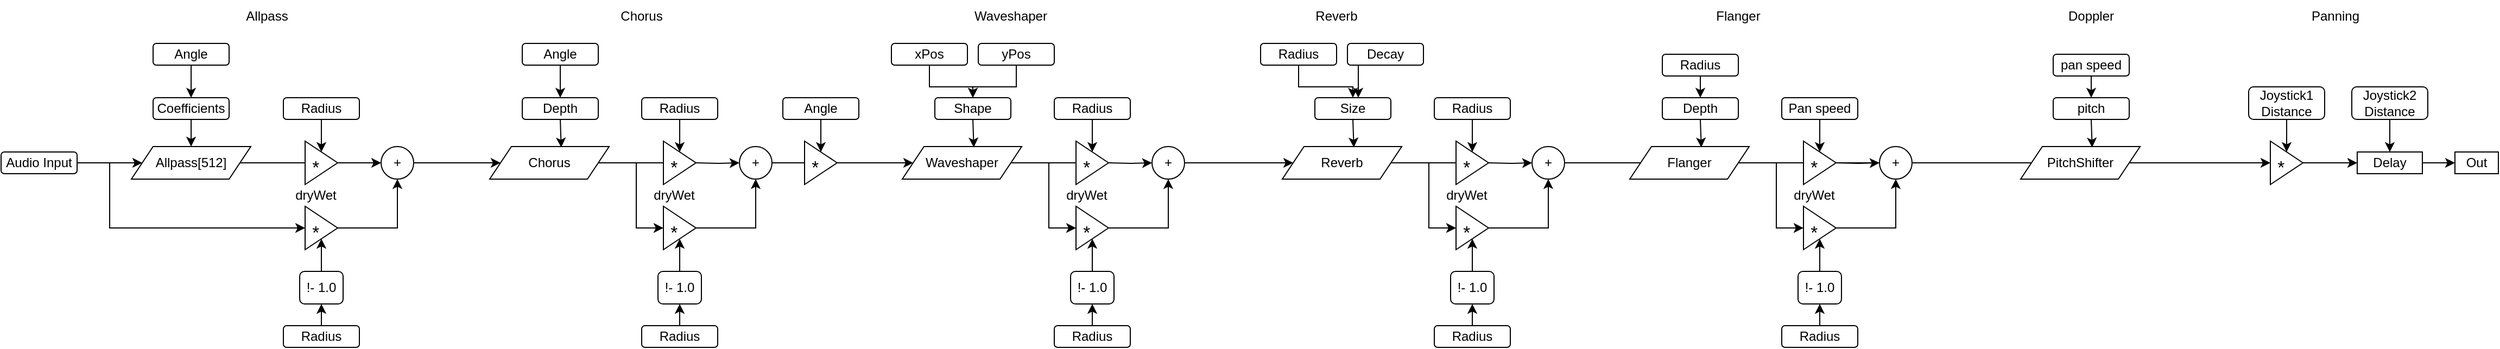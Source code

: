 <mxfile version="21.0.2" type="device"><diagram name="Pagina-1" id="YoesOZrTGqVyh9ye20IZ"><mxGraphModel dx="1750" dy="818" grid="1" gridSize="10" guides="1" tooltips="1" connect="1" arrows="1" fold="1" page="1" pageScale="1" pageWidth="2500" pageHeight="400" math="0" shadow="0"><root><mxCell id="0"/><mxCell id="1" parent="0"/><mxCell id="9KAMdXOg85F3PCjol3W9-1" value="Out" style="rounded=0;whiteSpace=wrap;html=1;" parent="1" vertex="1"><mxGeometry x="2340" y="170" width="40" height="20" as="geometry"/></mxCell><mxCell id="9KAMdXOg85F3PCjol3W9-9" style="edgeStyle=orthogonalEdgeStyle;rounded=0;orthogonalLoop=1;jettySize=auto;html=1;exitX=1;exitY=0.5;exitDx=0;exitDy=0;entryX=0;entryY=0.5;entryDx=0;entryDy=0;" parent="1" source="9KAMdXOg85F3PCjol3W9-5" target="9KAMdXOg85F3PCjol3W9-8" edge="1"><mxGeometry relative="1" as="geometry"/></mxCell><mxCell id="9KAMdXOg85F3PCjol3W9-21" style="edgeStyle=orthogonalEdgeStyle;rounded=0;orthogonalLoop=1;jettySize=auto;html=1;exitX=1;exitY=0.5;exitDx=0;exitDy=0;entryX=0;entryY=0.5;entryDx=0;entryDy=0;" parent="1" source="9KAMdXOg85F3PCjol3W9-5" target="9KAMdXOg85F3PCjol3W9-15" edge="1"><mxGeometry relative="1" as="geometry"><Array as="points"><mxPoint x="180" y="180"/><mxPoint x="180" y="240"/></Array></mxGeometry></mxCell><mxCell id="9KAMdXOg85F3PCjol3W9-5" value="Audio Input" style="rounded=1;whiteSpace=wrap;html=1;" parent="1" vertex="1"><mxGeometry x="80" y="170" width="70" height="20" as="geometry"/></mxCell><mxCell id="9KAMdXOg85F3PCjol3W9-32" style="edgeStyle=orthogonalEdgeStyle;rounded=0;orthogonalLoop=1;jettySize=auto;html=1;exitX=0.5;exitY=1;exitDx=0;exitDy=0;entryX=0.5;entryY=0;entryDx=0;entryDy=0;" parent="1" source="9KAMdXOg85F3PCjol3W9-6" target="9KAMdXOg85F3PCjol3W9-31" edge="1"><mxGeometry relative="1" as="geometry"/></mxCell><mxCell id="9KAMdXOg85F3PCjol3W9-6" value="Angle" style="rounded=1;whiteSpace=wrap;html=1;" parent="1" vertex="1"><mxGeometry x="220" y="70" width="70" height="20" as="geometry"/></mxCell><mxCell id="9KAMdXOg85F3PCjol3W9-30" style="edgeStyle=orthogonalEdgeStyle;rounded=0;orthogonalLoop=1;jettySize=auto;html=1;exitX=0.5;exitY=1;exitDx=0;exitDy=0;entryX=0.5;entryY=0;entryDx=0;entryDy=0;" parent="1" source="9KAMdXOg85F3PCjol3W9-7" target="9KAMdXOg85F3PCjol3W9-19" edge="1"><mxGeometry relative="1" as="geometry"/></mxCell><mxCell id="9KAMdXOg85F3PCjol3W9-7" value="Radius" style="rounded=1;whiteSpace=wrap;html=1;" parent="1" vertex="1"><mxGeometry x="340" y="120" width="70" height="20" as="geometry"/></mxCell><mxCell id="9KAMdXOg85F3PCjol3W9-12" style="edgeStyle=orthogonalEdgeStyle;rounded=0;orthogonalLoop=1;jettySize=auto;html=1;exitX=1;exitY=0.5;exitDx=0;exitDy=0;entryX=0;entryY=0.5;entryDx=0;entryDy=0;startArrow=none;" parent="1" source="9KAMdXOg85F3PCjol3W9-19" target="9KAMdXOg85F3PCjol3W9-10" edge="1"><mxGeometry relative="1" as="geometry"/></mxCell><mxCell id="9KAMdXOg85F3PCjol3W9-8" value="Allpass[512]" style="shape=parallelogram;perimeter=parallelogramPerimeter;whiteSpace=wrap;html=1;fixedSize=1;" parent="1" vertex="1"><mxGeometry x="200" y="165" width="110" height="30" as="geometry"/></mxCell><mxCell id="9KAMdXOg85F3PCjol3W9-57" style="edgeStyle=orthogonalEdgeStyle;rounded=0;orthogonalLoop=1;jettySize=auto;html=1;exitX=1;exitY=0.5;exitDx=0;exitDy=0;entryX=0;entryY=0.5;entryDx=0;entryDy=0;" parent="1" source="9KAMdXOg85F3PCjol3W9-10" target="9KAMdXOg85F3PCjol3W9-50" edge="1"><mxGeometry relative="1" as="geometry"/></mxCell><mxCell id="9KAMdXOg85F3PCjol3W9-10" value="+" style="ellipse;whiteSpace=wrap;html=1;aspect=fixed;" parent="1" vertex="1"><mxGeometry x="430" y="165" width="30" height="30" as="geometry"/></mxCell><mxCell id="9KAMdXOg85F3PCjol3W9-29" style="edgeStyle=orthogonalEdgeStyle;rounded=0;orthogonalLoop=1;jettySize=auto;html=1;exitX=0.5;exitY=0;exitDx=0;exitDy=0;entryX=0.5;entryY=1;entryDx=0;entryDy=0;" parent="1" source="9KAMdXOg85F3PCjol3W9-16" target="9KAMdXOg85F3PCjol3W9-15" edge="1"><mxGeometry relative="1" as="geometry"/></mxCell><mxCell id="9KAMdXOg85F3PCjol3W9-16" value="!- 1.0" style="rounded=1;whiteSpace=wrap;html=1;" parent="1" vertex="1"><mxGeometry x="355" y="280" width="40" height="30" as="geometry"/></mxCell><mxCell id="9KAMdXOg85F3PCjol3W9-22" style="edgeStyle=orthogonalEdgeStyle;rounded=0;orthogonalLoop=1;jettySize=auto;html=1;exitX=1;exitY=0.5;exitDx=0;exitDy=0;entryX=0.5;entryY=1;entryDx=0;entryDy=0;" parent="1" source="9KAMdXOg85F3PCjol3W9-15" target="9KAMdXOg85F3PCjol3W9-10" edge="1"><mxGeometry relative="1" as="geometry"/></mxCell><mxCell id="9KAMdXOg85F3PCjol3W9-15" value="&lt;font style=&quot;font-size: 20px;&quot;&gt;&lt;sub&gt;&amp;nbsp;*&lt;/sub&gt;&lt;/font&gt;" style="triangle;whiteSpace=wrap;html=1;align=left;" parent="1" vertex="1"><mxGeometry x="360" y="220" width="30" height="40" as="geometry"/></mxCell><mxCell id="9KAMdXOg85F3PCjol3W9-20" value="" style="edgeStyle=orthogonalEdgeStyle;rounded=0;orthogonalLoop=1;jettySize=auto;html=1;exitX=1;exitY=0.5;exitDx=0;exitDy=0;entryX=0;entryY=0.5;entryDx=0;entryDy=0;endArrow=none;" parent="1" source="9KAMdXOg85F3PCjol3W9-8" target="9KAMdXOg85F3PCjol3W9-19" edge="1"><mxGeometry relative="1" as="geometry"><mxPoint x="300" y="180" as="sourcePoint"/><mxPoint x="384" y="180" as="targetPoint"/></mxGeometry></mxCell><mxCell id="9KAMdXOg85F3PCjol3W9-19" value="&lt;font style=&quot;font-size: 20px;&quot;&gt;&lt;sub&gt;&amp;nbsp;*&lt;/sub&gt;&lt;/font&gt;" style="triangle;whiteSpace=wrap;html=1;align=left;" parent="1" vertex="1"><mxGeometry x="360" y="160" width="30" height="40" as="geometry"/></mxCell><mxCell id="9KAMdXOg85F3PCjol3W9-28" style="edgeStyle=orthogonalEdgeStyle;rounded=0;orthogonalLoop=1;jettySize=auto;html=1;exitX=0.5;exitY=0;exitDx=0;exitDy=0;entryX=0.5;entryY=1;entryDx=0;entryDy=0;" parent="1" source="9KAMdXOg85F3PCjol3W9-26" target="9KAMdXOg85F3PCjol3W9-16" edge="1"><mxGeometry relative="1" as="geometry"/></mxCell><mxCell id="9KAMdXOg85F3PCjol3W9-26" value="Radius" style="rounded=1;whiteSpace=wrap;html=1;" parent="1" vertex="1"><mxGeometry x="340" y="330" width="70" height="20" as="geometry"/></mxCell><mxCell id="9KAMdXOg85F3PCjol3W9-33" style="edgeStyle=orthogonalEdgeStyle;rounded=0;orthogonalLoop=1;jettySize=auto;html=1;exitX=0.5;exitY=1;exitDx=0;exitDy=0;entryX=0.5;entryY=0;entryDx=0;entryDy=0;" parent="1" source="9KAMdXOg85F3PCjol3W9-31" target="9KAMdXOg85F3PCjol3W9-8" edge="1"><mxGeometry relative="1" as="geometry"/></mxCell><mxCell id="9KAMdXOg85F3PCjol3W9-31" value="Coefficients" style="rounded=1;whiteSpace=wrap;html=1;" parent="1" vertex="1"><mxGeometry x="220" y="120" width="70" height="20" as="geometry"/></mxCell><mxCell id="9KAMdXOg85F3PCjol3W9-49" style="edgeStyle=orthogonalEdgeStyle;rounded=0;orthogonalLoop=1;jettySize=auto;html=1;exitX=1;exitY=0.5;exitDx=0;exitDy=0;entryX=0;entryY=0.5;entryDx=0;entryDy=0;startArrow=none;" parent="1" target="9KAMdXOg85F3PCjol3W9-51" edge="1"><mxGeometry relative="1" as="geometry"><mxPoint x="720" y="180" as="sourcePoint"/></mxGeometry></mxCell><mxCell id="9KAMdXOg85F3PCjol3W9-59" style="edgeStyle=orthogonalEdgeStyle;rounded=0;orthogonalLoop=1;jettySize=auto;html=1;exitX=1;exitY=0.5;exitDx=0;exitDy=0;entryX=0;entryY=0.5;entryDx=0;entryDy=0;" parent="1" source="9KAMdXOg85F3PCjol3W9-50" target="9KAMdXOg85F3PCjol3W9-55" edge="1"><mxGeometry relative="1" as="geometry"/></mxCell><mxCell id="9KAMdXOg85F3PCjol3W9-50" value="Chorus" style="shape=parallelogram;perimeter=parallelogramPerimeter;whiteSpace=wrap;html=1;fixedSize=1;" parent="1" vertex="1"><mxGeometry x="530" y="165" width="110" height="30" as="geometry"/></mxCell><mxCell id="9KAMdXOg85F3PCjol3W9-92" style="edgeStyle=orthogonalEdgeStyle;rounded=0;orthogonalLoop=1;jettySize=auto;html=1;exitX=1;exitY=0.5;exitDx=0;exitDy=0;entryX=0;entryY=0.5;entryDx=0;entryDy=0;startArrow=none;" parent="1" source="9KAMdXOg85F3PCjol3W9-93" target="9KAMdXOg85F3PCjol3W9-75" edge="1"><mxGeometry relative="1" as="geometry"/></mxCell><mxCell id="9KAMdXOg85F3PCjol3W9-51" value="+" style="ellipse;whiteSpace=wrap;html=1;aspect=fixed;" parent="1" vertex="1"><mxGeometry x="760" y="165" width="30" height="30" as="geometry"/></mxCell><mxCell id="9KAMdXOg85F3PCjol3W9-52" style="edgeStyle=orthogonalEdgeStyle;rounded=0;orthogonalLoop=1;jettySize=auto;html=1;exitX=0.5;exitY=0;exitDx=0;exitDy=0;entryX=0.5;entryY=1;entryDx=0;entryDy=0;" parent="1" source="9KAMdXOg85F3PCjol3W9-53" target="9KAMdXOg85F3PCjol3W9-55" edge="1"><mxGeometry relative="1" as="geometry"/></mxCell><mxCell id="9KAMdXOg85F3PCjol3W9-53" value="!- 1.0" style="rounded=1;whiteSpace=wrap;html=1;" parent="1" vertex="1"><mxGeometry x="685" y="280" width="40" height="30" as="geometry"/></mxCell><mxCell id="9KAMdXOg85F3PCjol3W9-54" style="edgeStyle=orthogonalEdgeStyle;rounded=0;orthogonalLoop=1;jettySize=auto;html=1;exitX=1;exitY=0.5;exitDx=0;exitDy=0;entryX=0.5;entryY=1;entryDx=0;entryDy=0;" parent="1" source="9KAMdXOg85F3PCjol3W9-55" target="9KAMdXOg85F3PCjol3W9-51" edge="1"><mxGeometry relative="1" as="geometry"/></mxCell><mxCell id="9KAMdXOg85F3PCjol3W9-55" value="&lt;font style=&quot;font-size: 20px;&quot;&gt;&lt;sub&gt;&amp;nbsp;*&lt;/sub&gt;&lt;/font&gt;" style="triangle;whiteSpace=wrap;html=1;align=left;" parent="1" vertex="1"><mxGeometry x="690" y="220" width="30" height="40" as="geometry"/></mxCell><mxCell id="9KAMdXOg85F3PCjol3W9-56" value="" style="edgeStyle=orthogonalEdgeStyle;rounded=0;orthogonalLoop=1;jettySize=auto;html=1;exitX=1;exitY=0.5;exitDx=0;exitDy=0;entryX=0;entryY=0.5;entryDx=0;entryDy=0;endArrow=none;" parent="1" source="9KAMdXOg85F3PCjol3W9-50" edge="1"><mxGeometry relative="1" as="geometry"><mxPoint x="630" y="180" as="sourcePoint"/><mxPoint x="690" y="180" as="targetPoint"/></mxGeometry></mxCell><mxCell id="9KAMdXOg85F3PCjol3W9-58" value="&lt;font style=&quot;font-size: 20px;&quot;&gt;&lt;sub&gt;&amp;nbsp;*&lt;/sub&gt;&lt;/font&gt;" style="triangle;whiteSpace=wrap;html=1;align=left;" parent="1" vertex="1"><mxGeometry x="690" y="160" width="30" height="40" as="geometry"/></mxCell><mxCell id="9KAMdXOg85F3PCjol3W9-61" style="edgeStyle=orthogonalEdgeStyle;rounded=0;orthogonalLoop=1;jettySize=auto;html=1;exitX=0.5;exitY=1;exitDx=0;exitDy=0;entryX=0.5;entryY=0;entryDx=0;entryDy=0;" parent="1" source="9KAMdXOg85F3PCjol3W9-60" target="9KAMdXOg85F3PCjol3W9-58" edge="1"><mxGeometry relative="1" as="geometry"/></mxCell><mxCell id="9KAMdXOg85F3PCjol3W9-60" value="Radius" style="rounded=1;whiteSpace=wrap;html=1;" parent="1" vertex="1"><mxGeometry x="670" y="120" width="70" height="20" as="geometry"/></mxCell><mxCell id="9KAMdXOg85F3PCjol3W9-63" style="edgeStyle=orthogonalEdgeStyle;rounded=0;orthogonalLoop=1;jettySize=auto;html=1;exitX=0.5;exitY=0;exitDx=0;exitDy=0;entryX=0.5;entryY=1;entryDx=0;entryDy=0;" parent="1" source="9KAMdXOg85F3PCjol3W9-62" target="9KAMdXOg85F3PCjol3W9-53" edge="1"><mxGeometry relative="1" as="geometry"/></mxCell><mxCell id="9KAMdXOg85F3PCjol3W9-62" value="Radius" style="rounded=1;whiteSpace=wrap;html=1;" parent="1" vertex="1"><mxGeometry x="670" y="330" width="70" height="20" as="geometry"/></mxCell><mxCell id="9KAMdXOg85F3PCjol3W9-64" style="edgeStyle=orthogonalEdgeStyle;rounded=0;orthogonalLoop=1;jettySize=auto;html=1;exitX=0.5;exitY=1;exitDx=0;exitDy=0;entryX=0.5;entryY=0;entryDx=0;entryDy=0;" parent="1" source="9KAMdXOg85F3PCjol3W9-65" target="9KAMdXOg85F3PCjol3W9-66" edge="1"><mxGeometry relative="1" as="geometry"/></mxCell><mxCell id="9KAMdXOg85F3PCjol3W9-65" value="Angle" style="rounded=1;whiteSpace=wrap;html=1;" parent="1" vertex="1"><mxGeometry x="560" y="70" width="70" height="20" as="geometry"/></mxCell><mxCell id="9KAMdXOg85F3PCjol3W9-68" style="edgeStyle=orthogonalEdgeStyle;rounded=0;orthogonalLoop=1;jettySize=auto;html=1;exitX=0.5;exitY=1;exitDx=0;exitDy=0;entryX=0.599;entryY=0.026;entryDx=0;entryDy=0;entryPerimeter=0;" parent="1" source="9KAMdXOg85F3PCjol3W9-66" target="9KAMdXOg85F3PCjol3W9-50" edge="1"><mxGeometry relative="1" as="geometry"/></mxCell><mxCell id="9KAMdXOg85F3PCjol3W9-66" value="Depth" style="rounded=1;whiteSpace=wrap;html=1;" parent="1" vertex="1"><mxGeometry x="560" y="120" width="70" height="20" as="geometry"/></mxCell><mxCell id="9KAMdXOg85F3PCjol3W9-71" value="Allpass" style="text;html=1;strokeColor=none;fillColor=none;align=center;verticalAlign=middle;whiteSpace=wrap;rounded=0;" parent="1" vertex="1"><mxGeometry x="295" y="30" width="60" height="30" as="geometry"/></mxCell><mxCell id="9KAMdXOg85F3PCjol3W9-72" value="Chorus" style="text;html=1;strokeColor=none;fillColor=none;align=center;verticalAlign=middle;whiteSpace=wrap;rounded=0;" parent="1" vertex="1"><mxGeometry x="640" y="30" width="60" height="30" as="geometry"/></mxCell><mxCell id="9KAMdXOg85F3PCjol3W9-73" style="edgeStyle=orthogonalEdgeStyle;rounded=0;orthogonalLoop=1;jettySize=auto;html=1;exitX=1;exitY=0.5;exitDx=0;exitDy=0;entryX=0;entryY=0.5;entryDx=0;entryDy=0;startArrow=none;" parent="1" target="9KAMdXOg85F3PCjol3W9-76" edge="1"><mxGeometry relative="1" as="geometry"><mxPoint x="1100" y="180" as="sourcePoint"/></mxGeometry></mxCell><mxCell id="9KAMdXOg85F3PCjol3W9-74" style="edgeStyle=orthogonalEdgeStyle;rounded=0;orthogonalLoop=1;jettySize=auto;html=1;exitX=1;exitY=0.5;exitDx=0;exitDy=0;entryX=0;entryY=0.5;entryDx=0;entryDy=0;" parent="1" source="9KAMdXOg85F3PCjol3W9-75" target="9KAMdXOg85F3PCjol3W9-80" edge="1"><mxGeometry relative="1" as="geometry"/></mxCell><mxCell id="9KAMdXOg85F3PCjol3W9-75" value="Waveshaper" style="shape=parallelogram;perimeter=parallelogramPerimeter;whiteSpace=wrap;html=1;fixedSize=1;" parent="1" vertex="1"><mxGeometry x="910" y="165" width="110" height="30" as="geometry"/></mxCell><mxCell id="9KAMdXOg85F3PCjol3W9-120" style="edgeStyle=orthogonalEdgeStyle;rounded=0;orthogonalLoop=1;jettySize=auto;html=1;exitX=1;exitY=0.5;exitDx=0;exitDy=0;entryX=0;entryY=0.5;entryDx=0;entryDy=0;" parent="1" source="9KAMdXOg85F3PCjol3W9-76" target="9KAMdXOg85F3PCjol3W9-102" edge="1"><mxGeometry relative="1" as="geometry"/></mxCell><mxCell id="9KAMdXOg85F3PCjol3W9-76" value="+" style="ellipse;whiteSpace=wrap;html=1;aspect=fixed;" parent="1" vertex="1"><mxGeometry x="1140" y="165" width="30" height="30" as="geometry"/></mxCell><mxCell id="9KAMdXOg85F3PCjol3W9-77" style="edgeStyle=orthogonalEdgeStyle;rounded=0;orthogonalLoop=1;jettySize=auto;html=1;exitX=0.5;exitY=0;exitDx=0;exitDy=0;entryX=0.5;entryY=1;entryDx=0;entryDy=0;" parent="1" source="9KAMdXOg85F3PCjol3W9-78" target="9KAMdXOg85F3PCjol3W9-80" edge="1"><mxGeometry relative="1" as="geometry"/></mxCell><mxCell id="9KAMdXOg85F3PCjol3W9-78" value="!- 1.0" style="rounded=1;whiteSpace=wrap;html=1;" parent="1" vertex="1"><mxGeometry x="1065" y="280" width="40" height="30" as="geometry"/></mxCell><mxCell id="9KAMdXOg85F3PCjol3W9-79" style="edgeStyle=orthogonalEdgeStyle;rounded=0;orthogonalLoop=1;jettySize=auto;html=1;exitX=1;exitY=0.5;exitDx=0;exitDy=0;entryX=0.5;entryY=1;entryDx=0;entryDy=0;" parent="1" source="9KAMdXOg85F3PCjol3W9-80" target="9KAMdXOg85F3PCjol3W9-76" edge="1"><mxGeometry relative="1" as="geometry"/></mxCell><mxCell id="9KAMdXOg85F3PCjol3W9-80" value="&lt;font style=&quot;font-size: 20px;&quot;&gt;&lt;sub&gt;&amp;nbsp;*&lt;/sub&gt;&lt;/font&gt;" style="triangle;whiteSpace=wrap;html=1;align=left;" parent="1" vertex="1"><mxGeometry x="1070" y="220" width="30" height="40" as="geometry"/></mxCell><mxCell id="9KAMdXOg85F3PCjol3W9-81" value="" style="edgeStyle=orthogonalEdgeStyle;rounded=0;orthogonalLoop=1;jettySize=auto;html=1;exitX=1;exitY=0.5;exitDx=0;exitDy=0;entryX=0;entryY=0.5;entryDx=0;entryDy=0;endArrow=none;" parent="1" source="9KAMdXOg85F3PCjol3W9-75" edge="1"><mxGeometry relative="1" as="geometry"><mxPoint x="1010" y="180" as="sourcePoint"/><mxPoint x="1070" y="180" as="targetPoint"/></mxGeometry></mxCell><mxCell id="9KAMdXOg85F3PCjol3W9-82" value="&lt;font style=&quot;font-size: 20px;&quot;&gt;&lt;sub&gt;&amp;nbsp;*&lt;/sub&gt;&lt;/font&gt;" style="triangle;whiteSpace=wrap;html=1;align=left;" parent="1" vertex="1"><mxGeometry x="1070" y="160" width="30" height="40" as="geometry"/></mxCell><mxCell id="9KAMdXOg85F3PCjol3W9-83" style="edgeStyle=orthogonalEdgeStyle;rounded=0;orthogonalLoop=1;jettySize=auto;html=1;exitX=0.5;exitY=1;exitDx=0;exitDy=0;entryX=0.5;entryY=0;entryDx=0;entryDy=0;" parent="1" source="9KAMdXOg85F3PCjol3W9-84" target="9KAMdXOg85F3PCjol3W9-82" edge="1"><mxGeometry relative="1" as="geometry"/></mxCell><mxCell id="9KAMdXOg85F3PCjol3W9-84" value="Radius" style="rounded=1;whiteSpace=wrap;html=1;" parent="1" vertex="1"><mxGeometry x="1050" y="120" width="70" height="20" as="geometry"/></mxCell><mxCell id="9KAMdXOg85F3PCjol3W9-85" style="edgeStyle=orthogonalEdgeStyle;rounded=0;orthogonalLoop=1;jettySize=auto;html=1;exitX=0.5;exitY=0;exitDx=0;exitDy=0;entryX=0.5;entryY=1;entryDx=0;entryDy=0;" parent="1" source="9KAMdXOg85F3PCjol3W9-86" target="9KAMdXOg85F3PCjol3W9-78" edge="1"><mxGeometry relative="1" as="geometry"/></mxCell><mxCell id="9KAMdXOg85F3PCjol3W9-86" value="Radius" style="rounded=1;whiteSpace=wrap;html=1;" parent="1" vertex="1"><mxGeometry x="1050" y="330" width="70" height="20" as="geometry"/></mxCell><mxCell id="9KAMdXOg85F3PCjol3W9-87" style="edgeStyle=orthogonalEdgeStyle;rounded=0;orthogonalLoop=1;jettySize=auto;html=1;exitX=0.5;exitY=1;exitDx=0;exitDy=0;entryX=0.5;entryY=0;entryDx=0;entryDy=0;" parent="1" source="9KAMdXOg85F3PCjol3W9-88" target="9KAMdXOg85F3PCjol3W9-90" edge="1"><mxGeometry relative="1" as="geometry"/></mxCell><mxCell id="9KAMdXOg85F3PCjol3W9-88" value="xPos" style="rounded=1;whiteSpace=wrap;html=1;" parent="1" vertex="1"><mxGeometry x="900" y="70" width="70" height="20" as="geometry"/></mxCell><mxCell id="9KAMdXOg85F3PCjol3W9-89" style="edgeStyle=orthogonalEdgeStyle;rounded=0;orthogonalLoop=1;jettySize=auto;html=1;exitX=0.5;exitY=1;exitDx=0;exitDy=0;entryX=0.599;entryY=0.026;entryDx=0;entryDy=0;entryPerimeter=0;" parent="1" source="9KAMdXOg85F3PCjol3W9-90" target="9KAMdXOg85F3PCjol3W9-75" edge="1"><mxGeometry relative="1" as="geometry"/></mxCell><mxCell id="9KAMdXOg85F3PCjol3W9-90" value="Shape" style="rounded=1;whiteSpace=wrap;html=1;" parent="1" vertex="1"><mxGeometry x="940" y="120" width="70" height="20" as="geometry"/></mxCell><mxCell id="9KAMdXOg85F3PCjol3W9-94" value="" style="edgeStyle=orthogonalEdgeStyle;rounded=0;orthogonalLoop=1;jettySize=auto;html=1;exitX=1;exitY=0.5;exitDx=0;exitDy=0;entryX=0;entryY=0.5;entryDx=0;entryDy=0;endArrow=none;" parent="1" source="9KAMdXOg85F3PCjol3W9-51" target="9KAMdXOg85F3PCjol3W9-93" edge="1"><mxGeometry relative="1" as="geometry"><mxPoint x="790" y="180" as="sourcePoint"/><mxPoint x="890" y="180" as="targetPoint"/></mxGeometry></mxCell><mxCell id="9KAMdXOg85F3PCjol3W9-93" value="&lt;font style=&quot;font-size: 20px;&quot;&gt;&lt;sub&gt;&amp;nbsp;*&lt;/sub&gt;&lt;/font&gt;" style="triangle;whiteSpace=wrap;html=1;align=left;" parent="1" vertex="1"><mxGeometry x="820" y="160" width="30" height="40" as="geometry"/></mxCell><mxCell id="9KAMdXOg85F3PCjol3W9-96" style="edgeStyle=orthogonalEdgeStyle;rounded=0;orthogonalLoop=1;jettySize=auto;html=1;exitX=0.5;exitY=1;exitDx=0;exitDy=0;" parent="1" source="9KAMdXOg85F3PCjol3W9-95" target="9KAMdXOg85F3PCjol3W9-93" edge="1"><mxGeometry relative="1" as="geometry"/></mxCell><mxCell id="9KAMdXOg85F3PCjol3W9-95" value="Angle" style="rounded=1;whiteSpace=wrap;html=1;" parent="1" vertex="1"><mxGeometry x="800" y="120" width="70" height="20" as="geometry"/></mxCell><mxCell id="9KAMdXOg85F3PCjol3W9-97" value="Waveshaper" style="text;html=1;strokeColor=none;fillColor=none;align=center;verticalAlign=middle;whiteSpace=wrap;rounded=0;" parent="1" vertex="1"><mxGeometry x="980" y="30" width="60" height="30" as="geometry"/></mxCell><mxCell id="9KAMdXOg85F3PCjol3W9-99" style="edgeStyle=orthogonalEdgeStyle;rounded=0;orthogonalLoop=1;jettySize=auto;html=1;exitX=0.5;exitY=1;exitDx=0;exitDy=0;entryX=0.5;entryY=0;entryDx=0;entryDy=0;" parent="1" source="9KAMdXOg85F3PCjol3W9-98" target="9KAMdXOg85F3PCjol3W9-90" edge="1"><mxGeometry relative="1" as="geometry"/></mxCell><mxCell id="9KAMdXOg85F3PCjol3W9-98" value="yPos" style="rounded=1;whiteSpace=wrap;html=1;" parent="1" vertex="1"><mxGeometry x="980" y="70" width="70" height="20" as="geometry"/></mxCell><mxCell id="9KAMdXOg85F3PCjol3W9-100" style="edgeStyle=orthogonalEdgeStyle;rounded=0;orthogonalLoop=1;jettySize=auto;html=1;exitX=1;exitY=0.5;exitDx=0;exitDy=0;entryX=0;entryY=0.5;entryDx=0;entryDy=0;startArrow=none;" parent="1" target="9KAMdXOg85F3PCjol3W9-103" edge="1"><mxGeometry relative="1" as="geometry"><mxPoint x="1450" y="180" as="sourcePoint"/></mxGeometry></mxCell><mxCell id="9KAMdXOg85F3PCjol3W9-101" style="edgeStyle=orthogonalEdgeStyle;rounded=0;orthogonalLoop=1;jettySize=auto;html=1;exitX=1;exitY=0.5;exitDx=0;exitDy=0;entryX=0;entryY=0.5;entryDx=0;entryDy=0;" parent="1" source="9KAMdXOg85F3PCjol3W9-102" target="9KAMdXOg85F3PCjol3W9-107" edge="1"><mxGeometry relative="1" as="geometry"/></mxCell><mxCell id="9KAMdXOg85F3PCjol3W9-102" value="Reverb" style="shape=parallelogram;perimeter=parallelogramPerimeter;whiteSpace=wrap;html=1;fixedSize=1;" parent="1" vertex="1"><mxGeometry x="1260" y="165" width="110" height="30" as="geometry"/></mxCell><mxCell id="erO2ODHilAgzpxxgihGx-24" style="edgeStyle=orthogonalEdgeStyle;rounded=0;orthogonalLoop=1;jettySize=auto;html=1;exitX=1;exitY=0.5;exitDx=0;exitDy=0;entryX=0;entryY=0.5;entryDx=0;entryDy=0;" edge="1" parent="1" source="9KAMdXOg85F3PCjol3W9-103" target="erO2ODHilAgzpxxgihGx-23"><mxGeometry relative="1" as="geometry"/></mxCell><mxCell id="9KAMdXOg85F3PCjol3W9-103" value="+" style="ellipse;whiteSpace=wrap;html=1;aspect=fixed;" parent="1" vertex="1"><mxGeometry x="1490" y="165" width="30" height="30" as="geometry"/></mxCell><mxCell id="9KAMdXOg85F3PCjol3W9-104" style="edgeStyle=orthogonalEdgeStyle;rounded=0;orthogonalLoop=1;jettySize=auto;html=1;exitX=0.5;exitY=0;exitDx=0;exitDy=0;entryX=0.5;entryY=1;entryDx=0;entryDy=0;" parent="1" source="9KAMdXOg85F3PCjol3W9-105" target="9KAMdXOg85F3PCjol3W9-107" edge="1"><mxGeometry relative="1" as="geometry"/></mxCell><mxCell id="9KAMdXOg85F3PCjol3W9-105" value="!- 1.0" style="rounded=1;whiteSpace=wrap;html=1;" parent="1" vertex="1"><mxGeometry x="1415" y="280" width="40" height="30" as="geometry"/></mxCell><mxCell id="9KAMdXOg85F3PCjol3W9-106" style="edgeStyle=orthogonalEdgeStyle;rounded=0;orthogonalLoop=1;jettySize=auto;html=1;exitX=1;exitY=0.5;exitDx=0;exitDy=0;entryX=0.5;entryY=1;entryDx=0;entryDy=0;" parent="1" source="9KAMdXOg85F3PCjol3W9-107" target="9KAMdXOg85F3PCjol3W9-103" edge="1"><mxGeometry relative="1" as="geometry"/></mxCell><mxCell id="9KAMdXOg85F3PCjol3W9-107" value="&lt;font style=&quot;font-size: 20px;&quot;&gt;&lt;sub&gt;&amp;nbsp;*&lt;/sub&gt;&lt;/font&gt;" style="triangle;whiteSpace=wrap;html=1;align=left;" parent="1" vertex="1"><mxGeometry x="1420" y="220" width="30" height="40" as="geometry"/></mxCell><mxCell id="9KAMdXOg85F3PCjol3W9-108" value="" style="edgeStyle=orthogonalEdgeStyle;rounded=0;orthogonalLoop=1;jettySize=auto;html=1;exitX=1;exitY=0.5;exitDx=0;exitDy=0;entryX=0;entryY=0.5;entryDx=0;entryDy=0;endArrow=none;" parent="1" source="9KAMdXOg85F3PCjol3W9-102" edge="1"><mxGeometry relative="1" as="geometry"><mxPoint x="1360" y="180" as="sourcePoint"/><mxPoint x="1420" y="180" as="targetPoint"/></mxGeometry></mxCell><mxCell id="9KAMdXOg85F3PCjol3W9-109" value="&lt;font style=&quot;font-size: 20px;&quot;&gt;&lt;sub&gt;&amp;nbsp;*&lt;/sub&gt;&lt;/font&gt;" style="triangle;whiteSpace=wrap;html=1;align=left;" parent="1" vertex="1"><mxGeometry x="1420" y="160" width="30" height="40" as="geometry"/></mxCell><mxCell id="9KAMdXOg85F3PCjol3W9-110" style="edgeStyle=orthogonalEdgeStyle;rounded=0;orthogonalLoop=1;jettySize=auto;html=1;exitX=0.5;exitY=1;exitDx=0;exitDy=0;entryX=0.5;entryY=0;entryDx=0;entryDy=0;" parent="1" source="9KAMdXOg85F3PCjol3W9-111" target="9KAMdXOg85F3PCjol3W9-109" edge="1"><mxGeometry relative="1" as="geometry"/></mxCell><mxCell id="9KAMdXOg85F3PCjol3W9-111" value="Radius" style="rounded=1;whiteSpace=wrap;html=1;" parent="1" vertex="1"><mxGeometry x="1400" y="120" width="70" height="20" as="geometry"/></mxCell><mxCell id="9KAMdXOg85F3PCjol3W9-112" style="edgeStyle=orthogonalEdgeStyle;rounded=0;orthogonalLoop=1;jettySize=auto;html=1;exitX=0.5;exitY=0;exitDx=0;exitDy=0;entryX=0.5;entryY=1;entryDx=0;entryDy=0;" parent="1" source="9KAMdXOg85F3PCjol3W9-113" target="9KAMdXOg85F3PCjol3W9-105" edge="1"><mxGeometry relative="1" as="geometry"/></mxCell><mxCell id="9KAMdXOg85F3PCjol3W9-113" value="Radius" style="rounded=1;whiteSpace=wrap;html=1;" parent="1" vertex="1"><mxGeometry x="1400" y="330" width="70" height="20" as="geometry"/></mxCell><mxCell id="9KAMdXOg85F3PCjol3W9-116" style="edgeStyle=orthogonalEdgeStyle;rounded=0;orthogonalLoop=1;jettySize=auto;html=1;exitX=0.5;exitY=1;exitDx=0;exitDy=0;entryX=0.599;entryY=0.026;entryDx=0;entryDy=0;entryPerimeter=0;" parent="1" source="9KAMdXOg85F3PCjol3W9-117" target="9KAMdXOg85F3PCjol3W9-102" edge="1"><mxGeometry relative="1" as="geometry"/></mxCell><mxCell id="9KAMdXOg85F3PCjol3W9-117" value="Size" style="rounded=1;whiteSpace=wrap;html=1;" parent="1" vertex="1"><mxGeometry x="1290" y="120" width="70" height="20" as="geometry"/></mxCell><mxCell id="9KAMdXOg85F3PCjol3W9-122" style="edgeStyle=orthogonalEdgeStyle;rounded=0;orthogonalLoop=1;jettySize=auto;html=1;exitX=0.5;exitY=1;exitDx=0;exitDy=0;entryX=0.5;entryY=0;entryDx=0;entryDy=0;" parent="1" source="9KAMdXOg85F3PCjol3W9-121" target="9KAMdXOg85F3PCjol3W9-117" edge="1"><mxGeometry relative="1" as="geometry"/></mxCell><mxCell id="9KAMdXOg85F3PCjol3W9-121" value="Radius" style="rounded=1;whiteSpace=wrap;html=1;" parent="1" vertex="1"><mxGeometry x="1240" y="70" width="70" height="20" as="geometry"/></mxCell><mxCell id="9KAMdXOg85F3PCjol3W9-124" style="edgeStyle=orthogonalEdgeStyle;rounded=0;orthogonalLoop=1;jettySize=auto;html=1;exitX=0.5;exitY=1;exitDx=0;exitDy=0;" parent="1" source="9KAMdXOg85F3PCjol3W9-123" edge="1"><mxGeometry relative="1" as="geometry"><mxPoint x="1330" y="120" as="targetPoint"/></mxGeometry></mxCell><mxCell id="9KAMdXOg85F3PCjol3W9-123" value="Decay" style="rounded=1;whiteSpace=wrap;html=1;" parent="1" vertex="1"><mxGeometry x="1320" y="70" width="70" height="20" as="geometry"/></mxCell><mxCell id="erO2ODHilAgzpxxgihGx-1" value="Reverb" style="text;html=1;strokeColor=none;fillColor=none;align=center;verticalAlign=middle;whiteSpace=wrap;rounded=0;" vertex="1" parent="1"><mxGeometry x="1280" y="30" width="60" height="30" as="geometry"/></mxCell><mxCell id="erO2ODHilAgzpxxgihGx-2" value="Panning" style="text;html=1;strokeColor=none;fillColor=none;align=center;verticalAlign=middle;whiteSpace=wrap;rounded=0;" vertex="1" parent="1"><mxGeometry x="2200" y="30" width="60" height="30" as="geometry"/></mxCell><mxCell id="erO2ODHilAgzpxxgihGx-31" style="edgeStyle=orthogonalEdgeStyle;rounded=0;orthogonalLoop=1;jettySize=auto;html=1;exitX=1;exitY=0.5;exitDx=0;exitDy=0;" edge="1" parent="1" source="erO2ODHilAgzpxxgihGx-23" target="erO2ODHilAgzpxxgihGx-30"><mxGeometry relative="1" as="geometry"/></mxCell><mxCell id="erO2ODHilAgzpxxgihGx-23" value="&lt;font style=&quot;font-size: 20px;&quot;&gt;&lt;sub&gt;&amp;nbsp;*&lt;/sub&gt;&lt;/font&gt;" style="triangle;whiteSpace=wrap;html=1;align=left;" vertex="1" parent="1"><mxGeometry x="2170" y="160" width="30" height="40" as="geometry"/></mxCell><mxCell id="erO2ODHilAgzpxxgihGx-29" style="edgeStyle=orthogonalEdgeStyle;rounded=0;orthogonalLoop=1;jettySize=auto;html=1;exitX=0.5;exitY=1;exitDx=0;exitDy=0;entryX=0.5;entryY=0;entryDx=0;entryDy=0;" edge="1" parent="1" source="erO2ODHilAgzpxxgihGx-28" target="erO2ODHilAgzpxxgihGx-23"><mxGeometry relative="1" as="geometry"/></mxCell><mxCell id="erO2ODHilAgzpxxgihGx-28" value="Joystick1 Distance" style="rounded=1;whiteSpace=wrap;html=1;" vertex="1" parent="1"><mxGeometry x="2150" y="110" width="70" height="30" as="geometry"/></mxCell><mxCell id="erO2ODHilAgzpxxgihGx-34" style="edgeStyle=orthogonalEdgeStyle;rounded=0;orthogonalLoop=1;jettySize=auto;html=1;exitX=1;exitY=0.5;exitDx=0;exitDy=0;entryX=0;entryY=0.5;entryDx=0;entryDy=0;" edge="1" parent="1" source="erO2ODHilAgzpxxgihGx-30" target="9KAMdXOg85F3PCjol3W9-1"><mxGeometry relative="1" as="geometry"/></mxCell><mxCell id="erO2ODHilAgzpxxgihGx-30" value="Delay" style="rounded=0;whiteSpace=wrap;html=1;" vertex="1" parent="1"><mxGeometry x="2250" y="170" width="60" height="20" as="geometry"/></mxCell><mxCell id="erO2ODHilAgzpxxgihGx-33" style="edgeStyle=orthogonalEdgeStyle;rounded=0;orthogonalLoop=1;jettySize=auto;html=1;exitX=0.5;exitY=1;exitDx=0;exitDy=0;entryX=0.5;entryY=0;entryDx=0;entryDy=0;" edge="1" parent="1" source="erO2ODHilAgzpxxgihGx-32" target="erO2ODHilAgzpxxgihGx-30"><mxGeometry relative="1" as="geometry"/></mxCell><mxCell id="erO2ODHilAgzpxxgihGx-32" value="Joystick2 Distance" style="rounded=1;whiteSpace=wrap;html=1;" vertex="1" parent="1"><mxGeometry x="2245" y="110" width="70" height="30" as="geometry"/></mxCell><mxCell id="erO2ODHilAgzpxxgihGx-35" value="dryWet" style="text;html=1;strokeColor=none;fillColor=none;align=center;verticalAlign=middle;whiteSpace=wrap;rounded=0;" vertex="1" parent="1"><mxGeometry x="340" y="195" width="60" height="30" as="geometry"/></mxCell><mxCell id="erO2ODHilAgzpxxgihGx-37" value="dryWet" style="text;html=1;strokeColor=none;fillColor=none;align=center;verticalAlign=middle;whiteSpace=wrap;rounded=0;" vertex="1" parent="1"><mxGeometry x="670" y="195" width="60" height="30" as="geometry"/></mxCell><mxCell id="erO2ODHilAgzpxxgihGx-38" value="dryWet" style="text;html=1;strokeColor=none;fillColor=none;align=center;verticalAlign=middle;whiteSpace=wrap;rounded=0;" vertex="1" parent="1"><mxGeometry x="1050" y="195" width="60" height="30" as="geometry"/></mxCell><mxCell id="erO2ODHilAgzpxxgihGx-39" value="dryWet" style="text;html=1;strokeColor=none;fillColor=none;align=center;verticalAlign=middle;whiteSpace=wrap;rounded=0;" vertex="1" parent="1"><mxGeometry x="1400" y="195" width="60" height="30" as="geometry"/></mxCell><mxCell id="erO2ODHilAgzpxxgihGx-41" style="edgeStyle=orthogonalEdgeStyle;rounded=0;orthogonalLoop=1;jettySize=auto;html=1;exitX=1;exitY=0.5;exitDx=0;exitDy=0;entryX=0;entryY=0.5;entryDx=0;entryDy=0;startArrow=none;" edge="1" target="erO2ODHilAgzpxxgihGx-44" parent="1"><mxGeometry relative="1" as="geometry"><mxPoint x="1770" y="180" as="sourcePoint"/></mxGeometry></mxCell><mxCell id="erO2ODHilAgzpxxgihGx-42" style="edgeStyle=orthogonalEdgeStyle;rounded=0;orthogonalLoop=1;jettySize=auto;html=1;exitX=1;exitY=0.5;exitDx=0;exitDy=0;entryX=0;entryY=0.5;entryDx=0;entryDy=0;" edge="1" source="erO2ODHilAgzpxxgihGx-43" target="erO2ODHilAgzpxxgihGx-48" parent="1"><mxGeometry relative="1" as="geometry"/></mxCell><mxCell id="erO2ODHilAgzpxxgihGx-43" value="Flanger" style="shape=parallelogram;perimeter=parallelogramPerimeter;whiteSpace=wrap;html=1;fixedSize=1;" vertex="1" parent="1"><mxGeometry x="1580" y="165" width="110" height="30" as="geometry"/></mxCell><mxCell id="erO2ODHilAgzpxxgihGx-44" value="+" style="ellipse;whiteSpace=wrap;html=1;aspect=fixed;" vertex="1" parent="1"><mxGeometry x="1810" y="165" width="30" height="30" as="geometry"/></mxCell><mxCell id="erO2ODHilAgzpxxgihGx-45" style="edgeStyle=orthogonalEdgeStyle;rounded=0;orthogonalLoop=1;jettySize=auto;html=1;exitX=0.5;exitY=0;exitDx=0;exitDy=0;entryX=0.5;entryY=1;entryDx=0;entryDy=0;" edge="1" source="erO2ODHilAgzpxxgihGx-46" target="erO2ODHilAgzpxxgihGx-48" parent="1"><mxGeometry relative="1" as="geometry"/></mxCell><mxCell id="erO2ODHilAgzpxxgihGx-46" value="!- 1.0" style="rounded=1;whiteSpace=wrap;html=1;" vertex="1" parent="1"><mxGeometry x="1735" y="280" width="40" height="30" as="geometry"/></mxCell><mxCell id="erO2ODHilAgzpxxgihGx-47" style="edgeStyle=orthogonalEdgeStyle;rounded=0;orthogonalLoop=1;jettySize=auto;html=1;exitX=1;exitY=0.5;exitDx=0;exitDy=0;entryX=0.5;entryY=1;entryDx=0;entryDy=0;" edge="1" source="erO2ODHilAgzpxxgihGx-48" target="erO2ODHilAgzpxxgihGx-44" parent="1"><mxGeometry relative="1" as="geometry"/></mxCell><mxCell id="erO2ODHilAgzpxxgihGx-48" value="&lt;font style=&quot;font-size: 20px;&quot;&gt;&lt;sub&gt;&amp;nbsp;*&lt;/sub&gt;&lt;/font&gt;" style="triangle;whiteSpace=wrap;html=1;align=left;" vertex="1" parent="1"><mxGeometry x="1740" y="220" width="30" height="40" as="geometry"/></mxCell><mxCell id="erO2ODHilAgzpxxgihGx-49" value="" style="edgeStyle=orthogonalEdgeStyle;rounded=0;orthogonalLoop=1;jettySize=auto;html=1;exitX=1;exitY=0.5;exitDx=0;exitDy=0;entryX=0;entryY=0.5;entryDx=0;entryDy=0;endArrow=none;" edge="1" source="erO2ODHilAgzpxxgihGx-43" parent="1"><mxGeometry relative="1" as="geometry"><mxPoint x="1680" y="180" as="sourcePoint"/><mxPoint x="1740" y="180" as="targetPoint"/></mxGeometry></mxCell><mxCell id="erO2ODHilAgzpxxgihGx-50" value="&lt;font style=&quot;font-size: 20px;&quot;&gt;&lt;sub&gt;&amp;nbsp;*&lt;/sub&gt;&lt;/font&gt;" style="triangle;whiteSpace=wrap;html=1;align=left;" vertex="1" parent="1"><mxGeometry x="1740" y="160" width="30" height="40" as="geometry"/></mxCell><mxCell id="erO2ODHilAgzpxxgihGx-51" style="edgeStyle=orthogonalEdgeStyle;rounded=0;orthogonalLoop=1;jettySize=auto;html=1;exitX=0.5;exitY=1;exitDx=0;exitDy=0;entryX=0.5;entryY=0;entryDx=0;entryDy=0;" edge="1" source="erO2ODHilAgzpxxgihGx-52" target="erO2ODHilAgzpxxgihGx-50" parent="1"><mxGeometry relative="1" as="geometry"/></mxCell><mxCell id="erO2ODHilAgzpxxgihGx-52" value="Pan speed" style="rounded=1;whiteSpace=wrap;html=1;" vertex="1" parent="1"><mxGeometry x="1720" y="120" width="70" height="20" as="geometry"/></mxCell><mxCell id="erO2ODHilAgzpxxgihGx-53" style="edgeStyle=orthogonalEdgeStyle;rounded=0;orthogonalLoop=1;jettySize=auto;html=1;exitX=0.5;exitY=0;exitDx=0;exitDy=0;entryX=0.5;entryY=1;entryDx=0;entryDy=0;" edge="1" source="erO2ODHilAgzpxxgihGx-54" target="erO2ODHilAgzpxxgihGx-46" parent="1"><mxGeometry relative="1" as="geometry"/></mxCell><mxCell id="erO2ODHilAgzpxxgihGx-54" value="Radius" style="rounded=1;whiteSpace=wrap;html=1;" vertex="1" parent="1"><mxGeometry x="1720" y="330" width="70" height="20" as="geometry"/></mxCell><mxCell id="erO2ODHilAgzpxxgihGx-57" style="edgeStyle=orthogonalEdgeStyle;rounded=0;orthogonalLoop=1;jettySize=auto;html=1;exitX=0.5;exitY=1;exitDx=0;exitDy=0;entryX=0.599;entryY=0.026;entryDx=0;entryDy=0;entryPerimeter=0;" edge="1" source="erO2ODHilAgzpxxgihGx-58" target="erO2ODHilAgzpxxgihGx-43" parent="1"><mxGeometry relative="1" as="geometry"/></mxCell><mxCell id="erO2ODHilAgzpxxgihGx-58" value="Depth" style="rounded=1;whiteSpace=wrap;html=1;" vertex="1" parent="1"><mxGeometry x="1610" y="120" width="70" height="20" as="geometry"/></mxCell><mxCell id="erO2ODHilAgzpxxgihGx-59" value="Flanger" style="text;html=1;strokeColor=none;fillColor=none;align=center;verticalAlign=middle;whiteSpace=wrap;rounded=0;" vertex="1" parent="1"><mxGeometry x="1650" y="30" width="60" height="30" as="geometry"/></mxCell><mxCell id="erO2ODHilAgzpxxgihGx-62" value="dryWet" style="text;html=1;strokeColor=none;fillColor=none;align=center;verticalAlign=middle;whiteSpace=wrap;rounded=0;" vertex="1" parent="1"><mxGeometry x="1720" y="195" width="60" height="30" as="geometry"/></mxCell><mxCell id="erO2ODHilAgzpxxgihGx-66" style="edgeStyle=orthogonalEdgeStyle;rounded=0;orthogonalLoop=1;jettySize=auto;html=1;exitX=0.5;exitY=1;exitDx=0;exitDy=0;entryX=0.5;entryY=0;entryDx=0;entryDy=0;" edge="1" parent="1" source="erO2ODHilAgzpxxgihGx-65" target="erO2ODHilAgzpxxgihGx-58"><mxGeometry relative="1" as="geometry"/></mxCell><mxCell id="erO2ODHilAgzpxxgihGx-65" value="Radius" style="rounded=1;whiteSpace=wrap;html=1;" vertex="1" parent="1"><mxGeometry x="1610" y="80" width="70" height="20" as="geometry"/></mxCell><mxCell id="erO2ODHilAgzpxxgihGx-69" value="PitchShifter" style="shape=parallelogram;perimeter=parallelogramPerimeter;whiteSpace=wrap;html=1;fixedSize=1;" vertex="1" parent="1"><mxGeometry x="1940" y="165" width="110" height="30" as="geometry"/></mxCell><mxCell id="erO2ODHilAgzpxxgihGx-75" value="" style="edgeStyle=orthogonalEdgeStyle;rounded=0;orthogonalLoop=1;jettySize=auto;html=1;exitX=1;exitY=0.5;exitDx=0;exitDy=0;entryX=0;entryY=0.5;entryDx=0;entryDy=0;endArrow=none;" edge="1" source="erO2ODHilAgzpxxgihGx-69" parent="1"><mxGeometry relative="1" as="geometry"><mxPoint x="2040" y="180" as="sourcePoint"/><mxPoint x="2100" y="180" as="targetPoint"/></mxGeometry></mxCell><mxCell id="erO2ODHilAgzpxxgihGx-81" style="edgeStyle=orthogonalEdgeStyle;rounded=0;orthogonalLoop=1;jettySize=auto;html=1;exitX=0.5;exitY=1;exitDx=0;exitDy=0;entryX=0.599;entryY=0.026;entryDx=0;entryDy=0;entryPerimeter=0;" edge="1" source="erO2ODHilAgzpxxgihGx-82" target="erO2ODHilAgzpxxgihGx-69" parent="1"><mxGeometry relative="1" as="geometry"/></mxCell><mxCell id="erO2ODHilAgzpxxgihGx-82" value="pitch" style="rounded=1;whiteSpace=wrap;html=1;" vertex="1" parent="1"><mxGeometry x="1970" y="120" width="70" height="20" as="geometry"/></mxCell><mxCell id="erO2ODHilAgzpxxgihGx-83" value="Doppler" style="text;html=1;strokeColor=none;fillColor=none;align=center;verticalAlign=middle;whiteSpace=wrap;rounded=0;" vertex="1" parent="1"><mxGeometry x="1975" y="30" width="60" height="30" as="geometry"/></mxCell><mxCell id="erO2ODHilAgzpxxgihGx-85" style="edgeStyle=orthogonalEdgeStyle;rounded=0;orthogonalLoop=1;jettySize=auto;html=1;exitX=0.5;exitY=1;exitDx=0;exitDy=0;entryX=0.5;entryY=0;entryDx=0;entryDy=0;" edge="1" source="erO2ODHilAgzpxxgihGx-86" target="erO2ODHilAgzpxxgihGx-82" parent="1"><mxGeometry relative="1" as="geometry"/></mxCell><mxCell id="erO2ODHilAgzpxxgihGx-86" value="pan speed" style="rounded=1;whiteSpace=wrap;html=1;" vertex="1" parent="1"><mxGeometry x="1970" y="80" width="70" height="20" as="geometry"/></mxCell></root></mxGraphModel></diagram></mxfile>